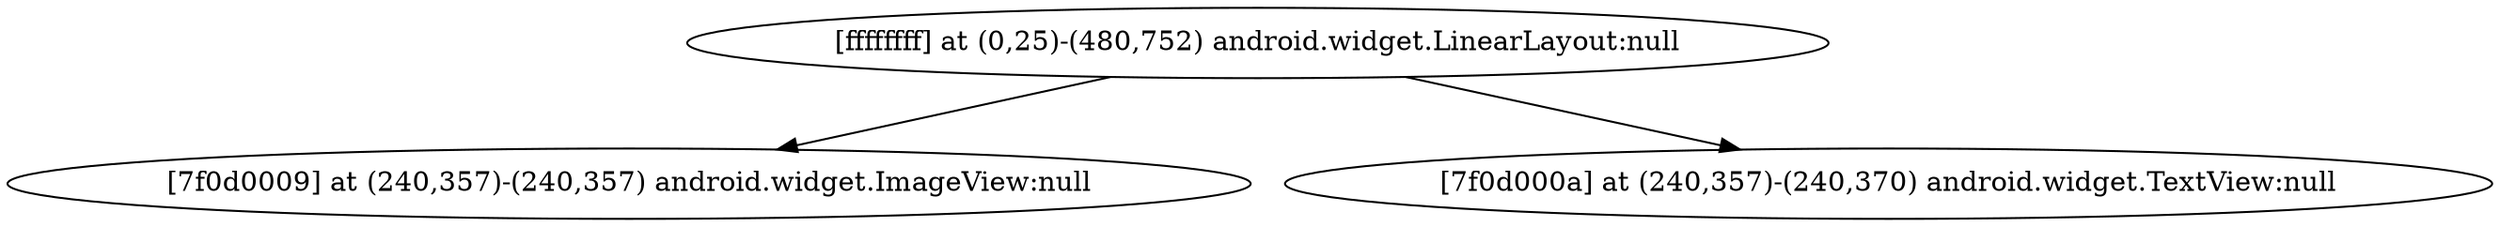 strict digraph G {
  1 [ label="[ffffffff] at (0,25)-(480,752) android.widget.LinearLayout:null" ];
  2 [ label="[7f0d0009] at (240,357)-(240,357) android.widget.ImageView:null" ];
  3 [ label="[7f0d000a] at (240,357)-(240,370) android.widget.TextView:null" ];
  1 -> 2;
  1 -> 3;
}

